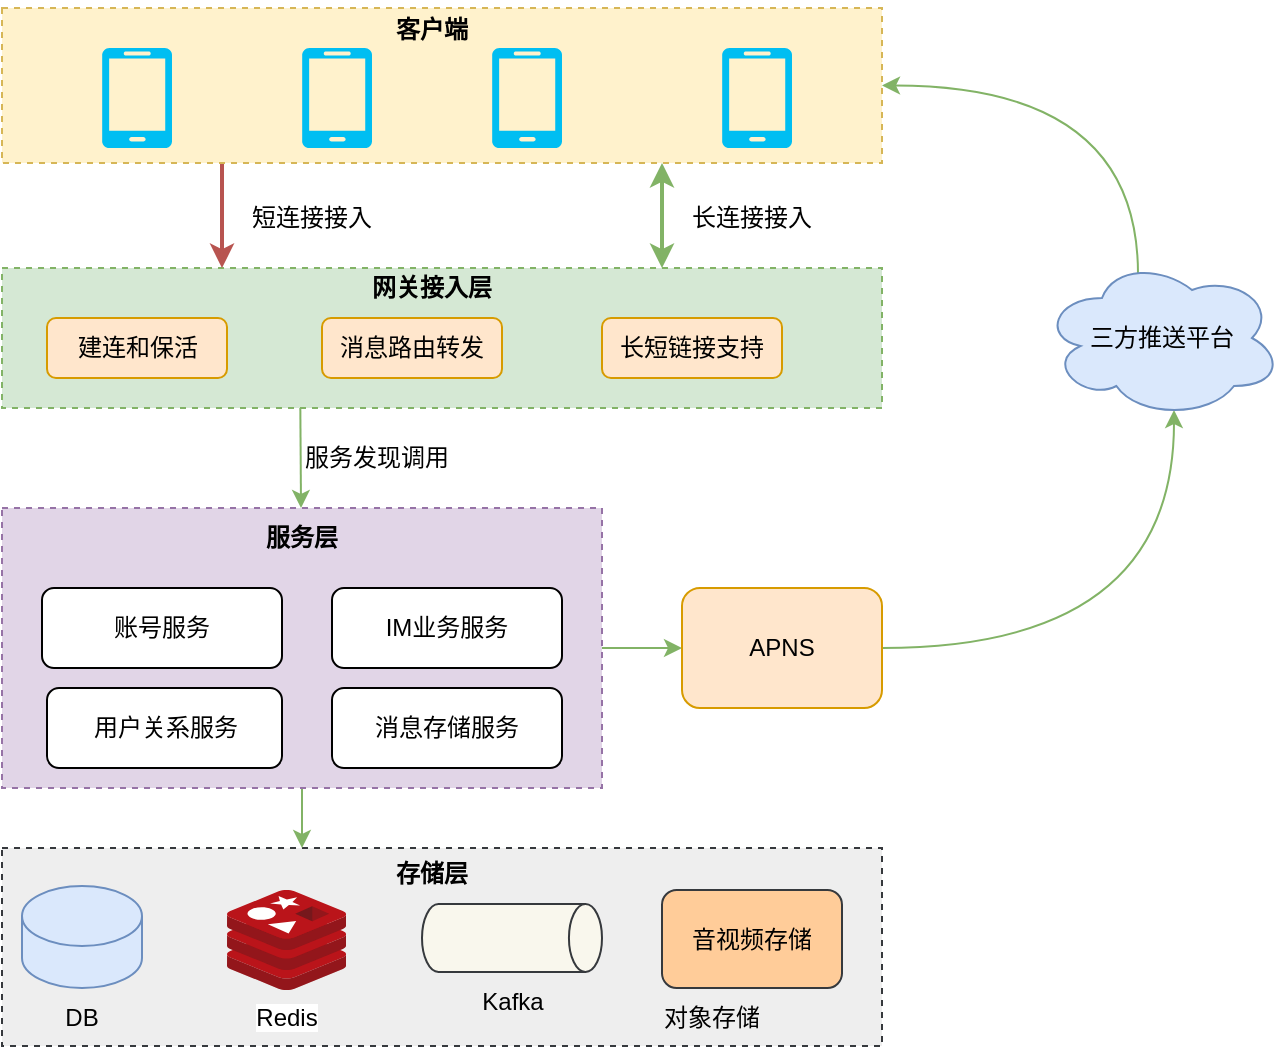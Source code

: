 <mxfile version="20.6.2" type="github">
  <diagram id="7gBdcf_yhOrao0m4nIgl" name="架构设计">
    <mxGraphModel dx="1018" dy="648" grid="0" gridSize="10" guides="1" tooltips="1" connect="1" arrows="1" fold="1" page="1" pageScale="1" pageWidth="3300" pageHeight="4681" math="0" shadow="0">
      <root>
        <mxCell id="0" />
        <mxCell id="1" parent="0" />
        <mxCell id="202jJ2sAWeIkZAkwEwn0-51" value="" style="rounded=0;whiteSpace=wrap;html=1;strokeWidth=1;dashed=1;fillColor=#eeeeee;strokeColor=#36393d;" vertex="1" parent="1">
          <mxGeometry x="240" y="480" width="440" height="99" as="geometry" />
        </mxCell>
        <mxCell id="202jJ2sAWeIkZAkwEwn0-38" style="edgeStyle=none;rounded=0;orthogonalLoop=1;jettySize=auto;html=1;exitX=1;exitY=0.5;exitDx=0;exitDy=0;entryX=0;entryY=0.5;entryDx=0;entryDy=0;strokeWidth=1;startArrow=none;startFill=0;endArrow=classic;endFill=1;fillColor=#d5e8d4;strokeColor=#82b366;" edge="1" parent="1" source="202jJ2sAWeIkZAkwEwn0-35" target="202jJ2sAWeIkZAkwEwn0-7">
          <mxGeometry relative="1" as="geometry" />
        </mxCell>
        <mxCell id="202jJ2sAWeIkZAkwEwn0-39" style="edgeStyle=none;rounded=0;orthogonalLoop=1;jettySize=auto;html=1;entryX=0.339;entryY=0.986;entryDx=0;entryDy=0;entryPerimeter=0;strokeWidth=1;startArrow=classic;startFill=1;endArrow=none;endFill=0;fillColor=#d5e8d4;strokeColor=#82b366;" edge="1" parent="1" source="202jJ2sAWeIkZAkwEwn0-35" target="202jJ2sAWeIkZAkwEwn0-18">
          <mxGeometry relative="1" as="geometry" />
        </mxCell>
        <mxCell id="202jJ2sAWeIkZAkwEwn0-53" style="edgeStyle=none;rounded=0;orthogonalLoop=1;jettySize=auto;html=1;exitX=0.5;exitY=1;exitDx=0;exitDy=0;strokeWidth=1;startArrow=none;startFill=0;endArrow=classic;endFill=1;fillColor=#d5e8d4;strokeColor=#82b366;" edge="1" parent="1" source="202jJ2sAWeIkZAkwEwn0-35">
          <mxGeometry relative="1" as="geometry">
            <mxPoint x="390" y="480" as="targetPoint" />
          </mxGeometry>
        </mxCell>
        <mxCell id="202jJ2sAWeIkZAkwEwn0-35" value="" style="rounded=0;whiteSpace=wrap;html=1;dashed=1;fillColor=#e1d5e7;strokeColor=#9673a6;" vertex="1" parent="1">
          <mxGeometry x="240" y="310" width="300" height="140" as="geometry" />
        </mxCell>
        <mxCell id="202jJ2sAWeIkZAkwEwn0-18" value="" style="rounded=0;whiteSpace=wrap;html=1;dashed=1;fillColor=#d5e8d4;strokeColor=#82b366;" vertex="1" parent="1">
          <mxGeometry x="240" y="190" width="440" height="70" as="geometry" />
        </mxCell>
        <mxCell id="202jJ2sAWeIkZAkwEwn0-24" style="edgeStyle=orthogonalEdgeStyle;rounded=0;orthogonalLoop=1;jettySize=auto;html=1;exitX=0.25;exitY=1;exitDx=0;exitDy=0;entryX=0.25;entryY=0;entryDx=0;entryDy=0;strokeWidth=2;fillColor=#f8cecc;strokeColor=#b85450;" edge="1" parent="1" source="202jJ2sAWeIkZAkwEwn0-17" target="202jJ2sAWeIkZAkwEwn0-18">
          <mxGeometry relative="1" as="geometry" />
        </mxCell>
        <mxCell id="202jJ2sAWeIkZAkwEwn0-25" style="edgeStyle=orthogonalEdgeStyle;rounded=0;orthogonalLoop=1;jettySize=auto;html=1;exitX=0.75;exitY=1;exitDx=0;exitDy=0;entryX=0.75;entryY=0;entryDx=0;entryDy=0;strokeWidth=2;startArrow=classic;startFill=1;fillColor=#d5e8d4;strokeColor=#82b366;" edge="1" parent="1" source="202jJ2sAWeIkZAkwEwn0-17" target="202jJ2sAWeIkZAkwEwn0-18">
          <mxGeometry relative="1" as="geometry" />
        </mxCell>
        <mxCell id="202jJ2sAWeIkZAkwEwn0-34" style="edgeStyle=orthogonalEdgeStyle;curved=1;rounded=0;orthogonalLoop=1;jettySize=auto;html=1;exitX=1;exitY=0.5;exitDx=0;exitDy=0;entryX=0.4;entryY=0.1;entryDx=0;entryDy=0;entryPerimeter=0;strokeWidth=1;startArrow=classic;startFill=1;endArrow=none;endFill=0;fillColor=#d5e8d4;strokeColor=#82b366;" edge="1" parent="1" source="202jJ2sAWeIkZAkwEwn0-17" target="202jJ2sAWeIkZAkwEwn0-29">
          <mxGeometry relative="1" as="geometry" />
        </mxCell>
        <mxCell id="202jJ2sAWeIkZAkwEwn0-17" value="" style="rounded=0;whiteSpace=wrap;html=1;fillColor=#fff2cc;strokeColor=#d6b656;dashed=1;" vertex="1" parent="1">
          <mxGeometry x="240" y="60" width="440" height="77.5" as="geometry" />
        </mxCell>
        <mxCell id="202jJ2sAWeIkZAkwEwn0-2" value="账号服务" style="rounded=1;whiteSpace=wrap;html=1;" vertex="1" parent="1">
          <mxGeometry x="260" y="350" width="120" height="40" as="geometry" />
        </mxCell>
        <mxCell id="202jJ2sAWeIkZAkwEwn0-4" value="用户关系服务" style="rounded=1;whiteSpace=wrap;html=1;" vertex="1" parent="1">
          <mxGeometry x="262.5" y="400" width="117.5" height="40" as="geometry" />
        </mxCell>
        <mxCell id="202jJ2sAWeIkZAkwEwn0-5" value="IM业务服务" style="rounded=1;whiteSpace=wrap;html=1;" vertex="1" parent="1">
          <mxGeometry x="405" y="350" width="115" height="40" as="geometry" />
        </mxCell>
        <mxCell id="202jJ2sAWeIkZAkwEwn0-6" value="消息存储服务" style="rounded=1;whiteSpace=wrap;html=1;" vertex="1" parent="1">
          <mxGeometry x="405" y="400" width="115" height="40" as="geometry" />
        </mxCell>
        <mxCell id="202jJ2sAWeIkZAkwEwn0-30" style="edgeStyle=orthogonalEdgeStyle;rounded=0;orthogonalLoop=1;jettySize=auto;html=1;exitX=1;exitY=0.5;exitDx=0;exitDy=0;entryX=0.55;entryY=0.95;entryDx=0;entryDy=0;entryPerimeter=0;strokeWidth=1;startArrow=none;startFill=0;curved=1;fillColor=#d5e8d4;strokeColor=#82b366;" edge="1" parent="1" source="202jJ2sAWeIkZAkwEwn0-7" target="202jJ2sAWeIkZAkwEwn0-29">
          <mxGeometry relative="1" as="geometry" />
        </mxCell>
        <mxCell id="202jJ2sAWeIkZAkwEwn0-7" value="APNS" style="rounded=1;whiteSpace=wrap;html=1;fillColor=#ffe6cc;strokeColor=#d79b00;" vertex="1" parent="1">
          <mxGeometry x="580" y="350" width="100" height="60" as="geometry" />
        </mxCell>
        <mxCell id="202jJ2sAWeIkZAkwEwn0-9" value="" style="verticalLabelPosition=bottom;html=1;verticalAlign=top;align=center;strokeColor=none;fillColor=#00BEF2;shape=mxgraph.azure.mobile;pointerEvents=1;" vertex="1" parent="1">
          <mxGeometry x="290" y="80" width="35" height="50" as="geometry" />
        </mxCell>
        <mxCell id="202jJ2sAWeIkZAkwEwn0-10" value="" style="verticalLabelPosition=bottom;html=1;verticalAlign=top;align=center;strokeColor=none;fillColor=#00BEF2;shape=mxgraph.azure.mobile;pointerEvents=1;" vertex="1" parent="1">
          <mxGeometry x="390" y="80" width="35" height="50" as="geometry" />
        </mxCell>
        <mxCell id="202jJ2sAWeIkZAkwEwn0-11" value="" style="verticalLabelPosition=bottom;html=1;verticalAlign=top;align=center;strokeColor=none;fillColor=#00BEF2;shape=mxgraph.azure.mobile;pointerEvents=1;" vertex="1" parent="1">
          <mxGeometry x="485" y="80" width="35" height="50" as="geometry" />
        </mxCell>
        <mxCell id="202jJ2sAWeIkZAkwEwn0-12" value="" style="verticalLabelPosition=bottom;html=1;verticalAlign=top;align=center;strokeColor=none;fillColor=#00BEF2;shape=mxgraph.azure.mobile;pointerEvents=1;" vertex="1" parent="1">
          <mxGeometry x="600" y="80" width="35" height="50" as="geometry" />
        </mxCell>
        <mxCell id="202jJ2sAWeIkZAkwEwn0-19" value="&lt;b&gt;客户端&lt;/b&gt;" style="text;html=1;strokeColor=none;fillColor=none;align=center;verticalAlign=middle;whiteSpace=wrap;rounded=0;" vertex="1" parent="1">
          <mxGeometry x="425" y="56" width="60" height="30" as="geometry" />
        </mxCell>
        <mxCell id="202jJ2sAWeIkZAkwEwn0-20" value="建连和保活" style="rounded=1;whiteSpace=wrap;html=1;fillColor=#ffe6cc;strokeColor=#d79b00;" vertex="1" parent="1">
          <mxGeometry x="262.5" y="215" width="90" height="30" as="geometry" />
        </mxCell>
        <mxCell id="202jJ2sAWeIkZAkwEwn0-21" value="消息路由转发" style="rounded=1;whiteSpace=wrap;html=1;fillColor=#ffe6cc;strokeColor=#d79b00;" vertex="1" parent="1">
          <mxGeometry x="400" y="215" width="90" height="30" as="geometry" />
        </mxCell>
        <mxCell id="202jJ2sAWeIkZAkwEwn0-23" value="长短链接支持" style="rounded=1;whiteSpace=wrap;html=1;fillColor=#ffe6cc;strokeColor=#d79b00;" vertex="1" parent="1">
          <mxGeometry x="540" y="215" width="90" height="30" as="geometry" />
        </mxCell>
        <mxCell id="202jJ2sAWeIkZAkwEwn0-26" value="短连接接入" style="text;html=1;strokeColor=none;fillColor=none;align=center;verticalAlign=middle;whiteSpace=wrap;rounded=0;dashed=1;" vertex="1" parent="1">
          <mxGeometry x="360" y="150" width="70" height="30" as="geometry" />
        </mxCell>
        <mxCell id="202jJ2sAWeIkZAkwEwn0-27" value="长连接接入" style="text;html=1;strokeColor=none;fillColor=none;align=center;verticalAlign=middle;whiteSpace=wrap;rounded=0;dashed=1;" vertex="1" parent="1">
          <mxGeometry x="580" y="150" width="70" height="30" as="geometry" />
        </mxCell>
        <mxCell id="202jJ2sAWeIkZAkwEwn0-28" value="&lt;b&gt;网关接入层&lt;/b&gt;" style="text;html=1;strokeColor=none;fillColor=none;align=center;verticalAlign=middle;whiteSpace=wrap;rounded=0;" vertex="1" parent="1">
          <mxGeometry x="405" y="185" width="100" height="30" as="geometry" />
        </mxCell>
        <mxCell id="202jJ2sAWeIkZAkwEwn0-29" value="三方推送平台" style="ellipse;shape=cloud;whiteSpace=wrap;html=1;fillColor=#dae8fc;strokeColor=#6c8ebf;" vertex="1" parent="1">
          <mxGeometry x="760" y="185" width="120" height="80" as="geometry" />
        </mxCell>
        <mxCell id="202jJ2sAWeIkZAkwEwn0-36" value="&lt;b&gt;服务层&lt;/b&gt;" style="text;html=1;strokeColor=none;fillColor=none;align=center;verticalAlign=middle;whiteSpace=wrap;rounded=0;dashed=1;" vertex="1" parent="1">
          <mxGeometry x="360" y="310" width="60" height="30" as="geometry" />
        </mxCell>
        <mxCell id="202jJ2sAWeIkZAkwEwn0-40" value="服务发现调用" style="text;html=1;strokeColor=none;fillColor=none;align=center;verticalAlign=middle;whiteSpace=wrap;rounded=0;dashed=1;" vertex="1" parent="1">
          <mxGeometry x="390" y="270" width="75" height="30" as="geometry" />
        </mxCell>
        <mxCell id="202jJ2sAWeIkZAkwEwn0-41" value="" style="shape=cylinder3;whiteSpace=wrap;html=1;boundedLbl=1;backgroundOutline=1;size=15;fillColor=#dae8fc;strokeColor=#6c8ebf;" vertex="1" parent="1">
          <mxGeometry x="250" y="499" width="60" height="51" as="geometry" />
        </mxCell>
        <mxCell id="202jJ2sAWeIkZAkwEwn0-42" value="Redis" style="sketch=0;aspect=fixed;html=1;points=[];align=center;image;fontSize=12;image=img/lib/mscae/Cache_Redis_Product.svg;" vertex="1" parent="1">
          <mxGeometry x="352.5" y="501" width="59.52" height="50" as="geometry" />
        </mxCell>
        <mxCell id="202jJ2sAWeIkZAkwEwn0-43" value="DB" style="text;html=1;strokeColor=none;fillColor=none;align=center;verticalAlign=middle;whiteSpace=wrap;rounded=0;" vertex="1" parent="1">
          <mxGeometry x="250" y="550" width="60" height="30" as="geometry" />
        </mxCell>
        <mxCell id="202jJ2sAWeIkZAkwEwn0-45" value="" style="strokeWidth=1;html=1;shape=mxgraph.flowchart.direct_data;whiteSpace=wrap;fillColor=#f9f7ed;strokeColor=#36393d;" vertex="1" parent="1">
          <mxGeometry x="450" y="508" width="90" height="34" as="geometry" />
        </mxCell>
        <mxCell id="202jJ2sAWeIkZAkwEwn0-47" value="Kafka" style="text;html=1;align=center;verticalAlign=middle;resizable=0;points=[];autosize=1;strokeColor=none;fillColor=none;" vertex="1" parent="1">
          <mxGeometry x="470" y="542" width="50" height="30" as="geometry" />
        </mxCell>
        <mxCell id="202jJ2sAWeIkZAkwEwn0-49" value="音视频存储" style="rounded=1;whiteSpace=wrap;html=1;strokeWidth=1;fillColor=#ffcc99;strokeColor=#36393d;" vertex="1" parent="1">
          <mxGeometry x="570" y="501" width="90" height="49" as="geometry" />
        </mxCell>
        <mxCell id="202jJ2sAWeIkZAkwEwn0-50" value="对象存储" style="text;html=1;strokeColor=none;fillColor=none;align=center;verticalAlign=middle;whiteSpace=wrap;rounded=0;strokeWidth=1;" vertex="1" parent="1">
          <mxGeometry x="565" y="550" width="60" height="30" as="geometry" />
        </mxCell>
        <mxCell id="202jJ2sAWeIkZAkwEwn0-54" value="&lt;b&gt;存储层&lt;/b&gt;" style="text;html=1;strokeColor=none;fillColor=none;align=center;verticalAlign=middle;whiteSpace=wrap;rounded=0;dashed=1;strokeWidth=1;" vertex="1" parent="1">
          <mxGeometry x="425" y="478" width="60" height="30" as="geometry" />
        </mxCell>
      </root>
    </mxGraphModel>
  </diagram>
</mxfile>

